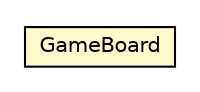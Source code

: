 #!/usr/local/bin/dot
#
# Class diagram 
# Generated by UMLGraph version R5_6 (http://www.umlgraph.org/)
#

digraph G {
	edge [fontname="Helvetica",fontsize=10,labelfontname="Helvetica",labelfontsize=10];
	node [fontname="Helvetica",fontsize=10,shape=plaintext];
	nodesep=0.25;
	ranksep=0.5;
	// com.mygames.GameBoard
	c67 [label=<<table title="com.mygames.GameBoard" border="0" cellborder="1" cellspacing="0" cellpadding="2" port="p" bgcolor="lemonChiffon" href="./GameBoard.html">
		<tr><td><table border="0" cellspacing="0" cellpadding="1">
<tr><td align="center" balign="center"> GameBoard </td></tr>
		</table></td></tr>
		</table>>, URL="./GameBoard.html", fontname="Helvetica", fontcolor="black", fontsize=10.0];
}

